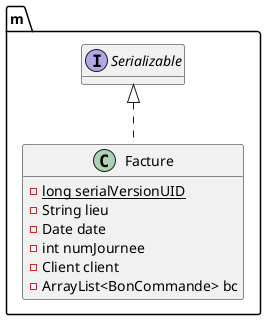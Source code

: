 @startuml
hide methods
package m {
class Facture {
	-{static} long serialVersionUID
	-String lieu
	-Date date
	-int numJournee
	-Client client
	-ArrayList<BonCommande> bc
}
interface Serializable {
}
Serializable <|.. Facture
}
@enduml
